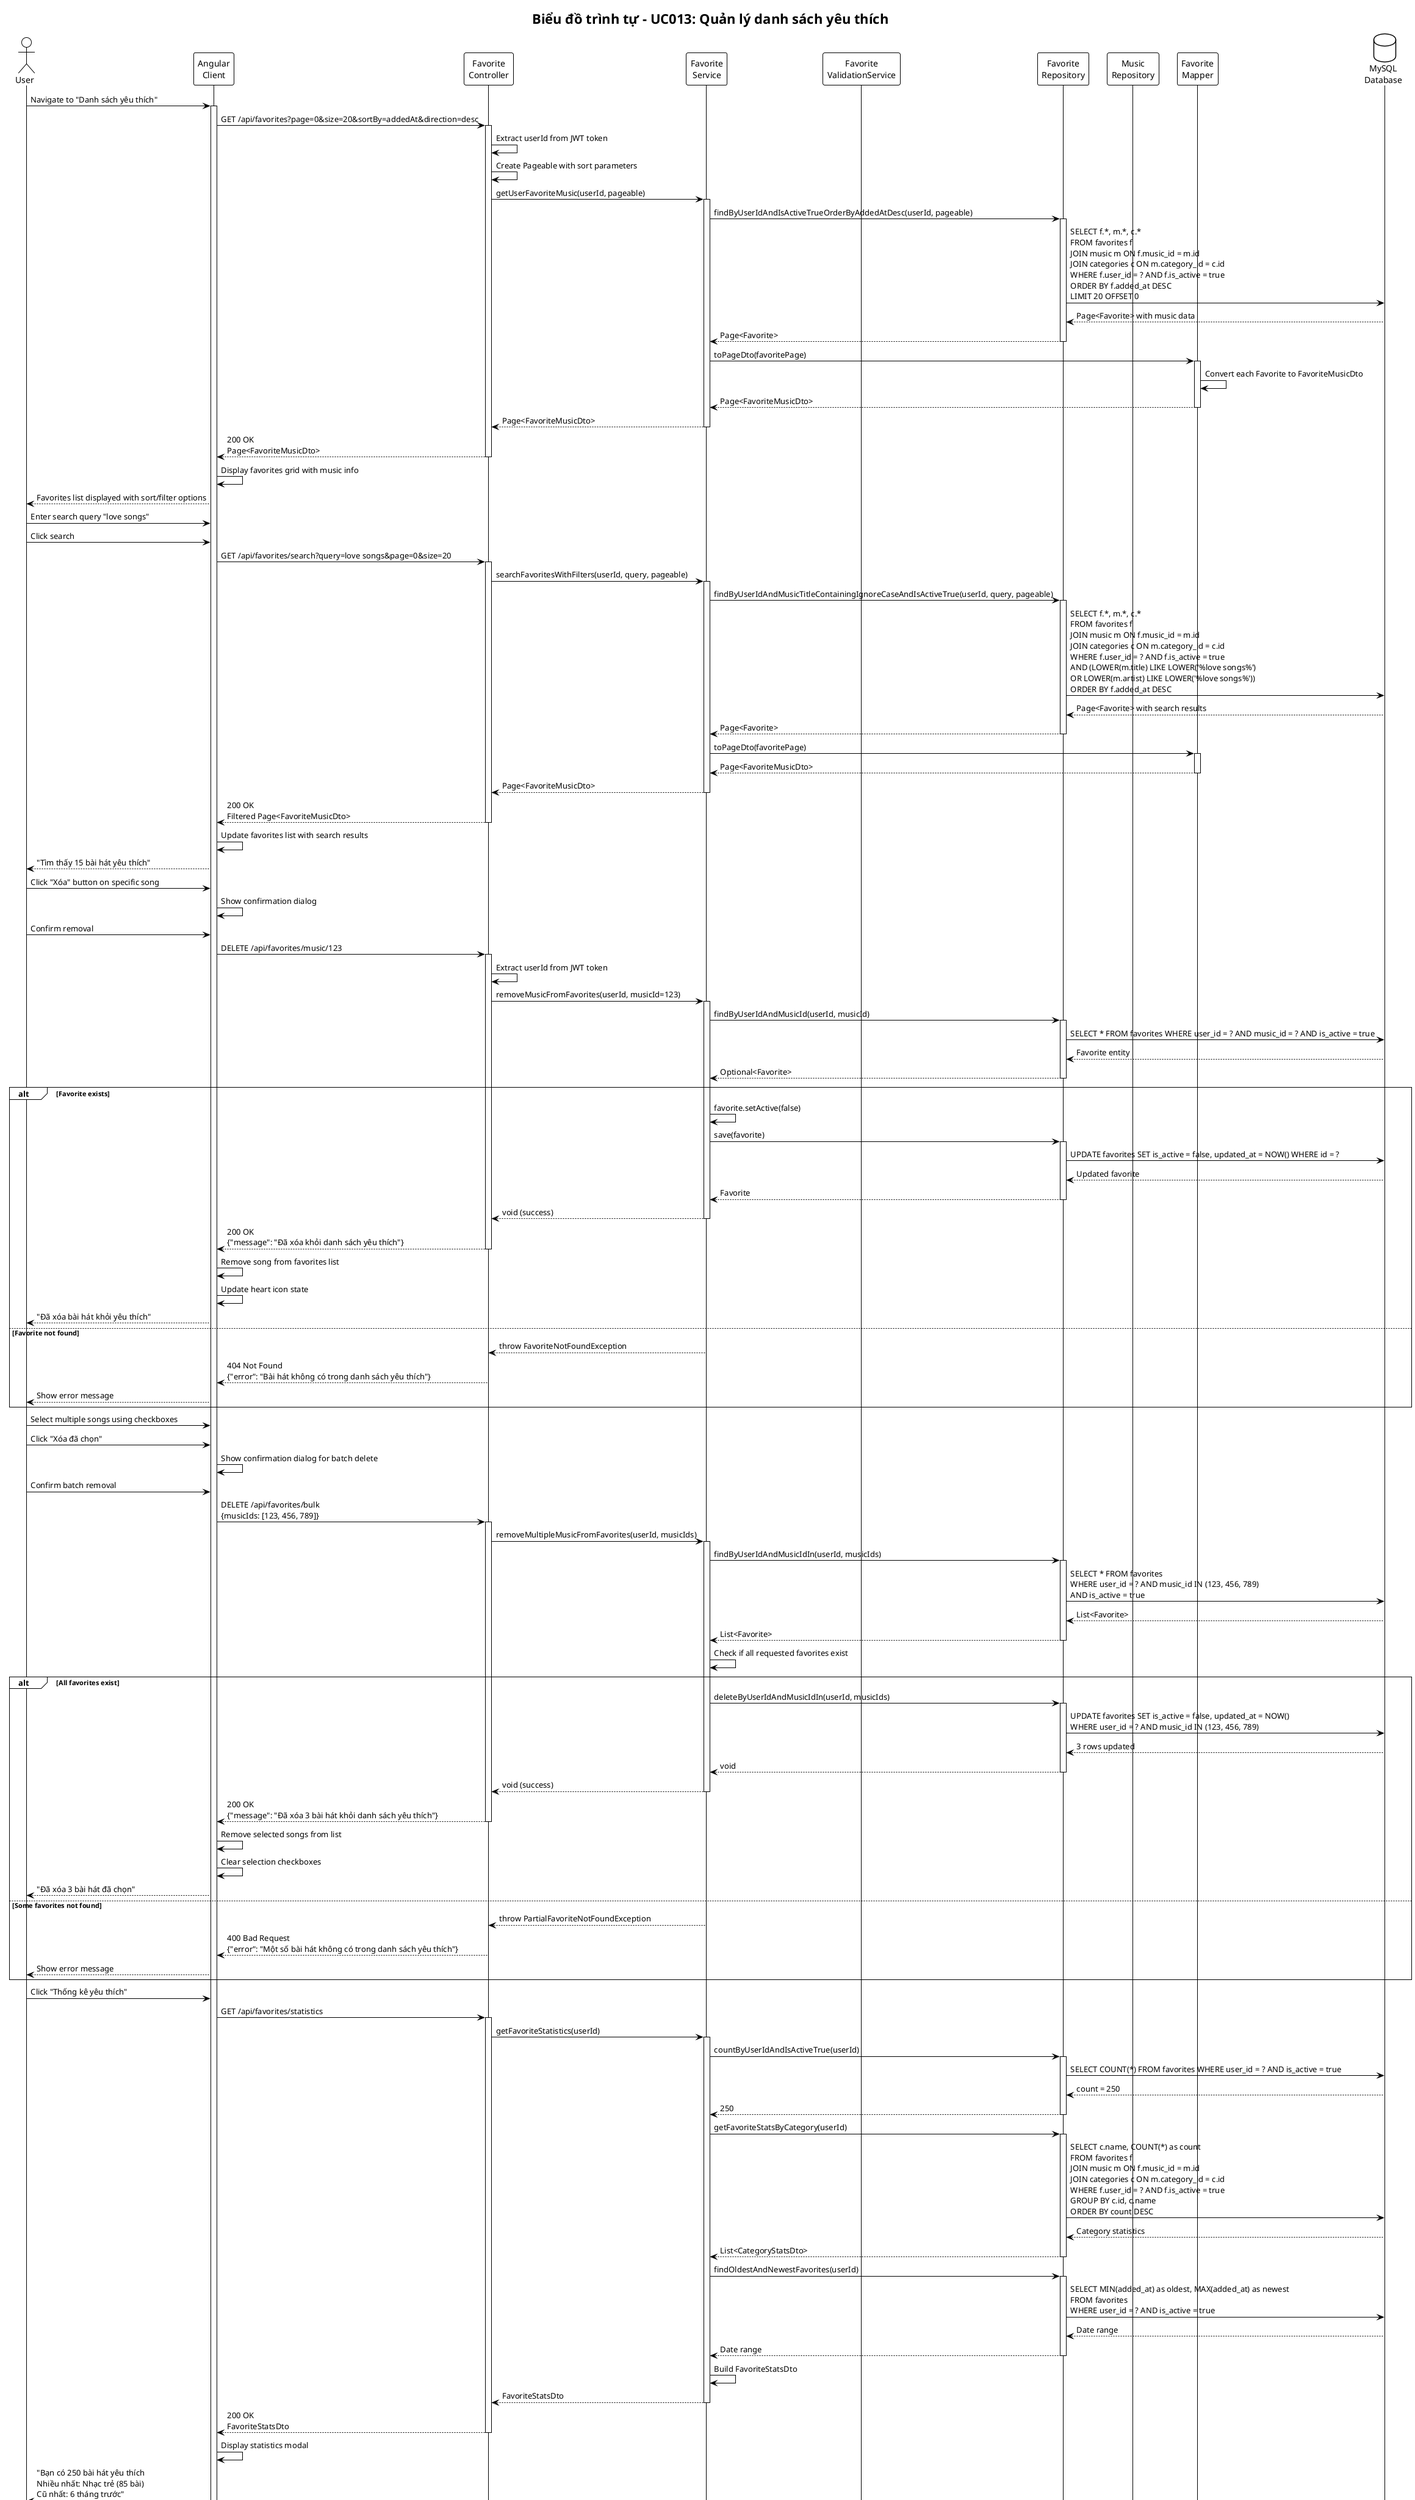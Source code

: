 @startuml UC013-Sequence-Diagram-Quan-Ly-Yeu-Thich
!theme plain

title Biểu đồ trình tự - UC013: Quản lý danh sách yêu thích

actor User
participant "Angular\nClient" as Client
participant "Favorite\nController" as Controller
participant "Favorite\nService" as Service
participant "Favorite\nValidationService" as ValidationService
participant "Favorite\nRepository" as FavRepo
participant "Music\nRepository" as MusicRepo
participant "Favorite\nMapper" as Mapper
database "MySQL\nDatabase" as DB

User -> Client: Navigate to "Danh sách yêu thích"
activate Client

' Load favorites list
Client -> Controller: GET /api/favorites?page=0&size=20&sortBy=addedAt&direction=desc
activate Controller

Controller -> Controller: Extract userId from JWT token
Controller -> Controller: Create Pageable with sort parameters

Controller -> Service: getUserFavoriteMusic(userId, pageable)
activate Service

Service -> FavRepo: findByUserIdAndIsActiveTrueOrderByAddedAtDesc(userId, pageable)
activate FavRepo
FavRepo -> DB: SELECT f.*, m.*, c.*\nFROM favorites f\nJOIN music m ON f.music_id = m.id\nJOIN categories c ON m.category_id = c.id\nWHERE f.user_id = ? AND f.is_active = true\nORDER BY f.added_at DESC\nLIMIT 20 OFFSET 0
DB --> FavRepo: Page<Favorite> with music data
FavRepo --> Service: Page<Favorite>
deactivate FavRepo

Service -> Mapper: toPageDto(favoritePage)
activate Mapper
Mapper -> Mapper: Convert each Favorite to FavoriteMusicDto
Mapper --> Service: Page<FavoriteMusicDto>
deactivate Mapper

Service --> Controller: Page<FavoriteMusicDto>
deactivate Service

Controller --> Client: 200 OK\nPage<FavoriteMusicDto>
deactivate Controller

Client -> Client: Display favorites grid with music info
Client --> User: Favorites list displayed with sort/filter options

' User wants to search in favorites
User -> Client: Enter search query "love songs"
User -> Client: Click search

Client -> Controller: GET /api/favorites/search?query=love songs&page=0&size=20
activate Controller

Controller -> Service: searchFavoritesWithFilters(userId, query, pageable)
activate Service

Service -> FavRepo: findByUserIdAndMusicTitleContainingIgnoreCaseAndIsActiveTrue(userId, query, pageable)
activate FavRepo
FavRepo -> DB: SELECT f.*, m.*, c.*\nFROM favorites f\nJOIN music m ON f.music_id = m.id\nJOIN categories c ON m.category_id = c.id\nWHERE f.user_id = ? AND f.is_active = true\nAND (LOWER(m.title) LIKE LOWER('%love songs%')\nOR LOWER(m.artist) LIKE LOWER('%love songs%'))\nORDER BY f.added_at DESC
DB --> FavRepo: Page<Favorite> with search results
FavRepo --> Service: Page<Favorite>
deactivate FavRepo

Service -> Mapper: toPageDto(favoritePage)
activate Mapper
Mapper --> Service: Page<FavoriteMusicDto>
deactivate Mapper

Service --> Controller: Page<FavoriteMusicDto>
deactivate Service

Controller --> Client: 200 OK\nFiltered Page<FavoriteMusicDto>
deactivate Controller

Client -> Client: Update favorites list with search results
Client --> User: "Tìm thấy 15 bài hát yêu thích"

' User wants to remove single favorite
User -> Client: Click "Xóa" button on specific song
Client -> Client: Show confirmation dialog
User -> Client: Confirm removal

Client -> Controller: DELETE /api/favorites/music/123
activate Controller

Controller -> Controller: Extract userId from JWT token

Controller -> Service: removeMusicFromFavorites(userId, musicId=123)
activate Service

' Validate music exists in favorites
Service -> FavRepo: findByUserIdAndMusicId(userId, musicId)
activate FavRepo
FavRepo -> DB: SELECT * FROM favorites WHERE user_id = ? AND music_id = ? AND is_active = true
DB --> FavRepo: Favorite entity
FavRepo --> Service: Optional<Favorite>
deactivate FavRepo

alt Favorite exists
    ' Soft delete the favorite
    Service -> Service: favorite.setActive(false)
    Service -> FavRepo: save(favorite)
    activate FavRepo
    FavRepo -> DB: UPDATE favorites SET is_active = false, updated_at = NOW() WHERE id = ?
    DB --> FavRepo: Updated favorite
    FavRepo --> Service: Favorite
    deactivate FavRepo

    Service --> Controller: void (success)
    deactivate Service

    Controller --> Client: 200 OK\n{"message": "Đã xóa khỏi danh sách yêu thích"}
    deactivate Controller

    Client -> Client: Remove song from favorites list
    Client -> Client: Update heart icon state
    Client --> User: "Đã xóa bài hát khỏi yêu thích"

else Favorite not found
    Service --> Controller: throw FavoriteNotFoundException
    Controller --> Client: 404 Not Found\n{"error": "Bài hát không có trong danh sách yêu thích"}
    Client --> User: Show error message
end

' User wants to remove multiple favorites
User -> Client: Select multiple songs using checkboxes
User -> Client: Click "Xóa đã chọn"
Client -> Client: Show confirmation dialog for batch delete

User -> Client: Confirm batch removal

Client -> Controller: DELETE /api/favorites/bulk\n{musicIds: [123, 456, 789]}
activate Controller

Controller -> Service: removeMultipleMusicFromFavorites(userId, musicIds)
activate Service

' Validate all music exist in favorites
Service -> FavRepo: findByUserIdAndMusicIdIn(userId, musicIds)
activate FavRepo
FavRepo -> DB: SELECT * FROM favorites\nWHERE user_id = ? AND music_id IN (123, 456, 789)\nAND is_active = true
DB --> FavRepo: List<Favorite>
FavRepo --> Service: List<Favorite>
deactivate FavRepo

Service -> Service: Check if all requested favorites exist
alt All favorites exist
    ' Batch soft delete
    Service -> FavRepo: deleteByUserIdAndMusicIdIn(userId, musicIds)
    activate FavRepo
    FavRepo -> DB: UPDATE favorites SET is_active = false, updated_at = NOW()\nWHERE user_id = ? AND music_id IN (123, 456, 789)
    DB --> FavRepo: 3 rows updated
    FavRepo --> Service: void
    deactivate FavRepo

    Service --> Controller: void (success)
    deactivate Service

    Controller --> Client: 200 OK\n{"message": "Đã xóa 3 bài hát khỏi danh sách yêu thích"}
    deactivate Controller

    Client -> Client: Remove selected songs from list
    Client -> Client: Clear selection checkboxes
    Client --> User: "Đã xóa 3 bài hát đã chọn"

else Some favorites not found
    Service --> Controller: throw PartialFavoriteNotFoundException
    Controller --> Client: 400 Bad Request\n{"error": "Một số bài hát không có trong danh sách yêu thích"}
    Client --> User: Show error message
end

' User requests favorites statistics
User -> Client: Click "Thống kê yêu thích"

Client -> Controller: GET /api/favorites/statistics
activate Controller

Controller -> Service: getFavoriteStatistics(userId)
activate Service

' Get total favorites count
Service -> FavRepo: countByUserIdAndIsActiveTrue(userId)
activate FavRepo
FavRepo -> DB: SELECT COUNT(*) FROM favorites WHERE user_id = ? AND is_active = true
DB --> FavRepo: count = 250
FavRepo --> Service: 250
deactivate FavRepo

' Get favorites by category stats
Service -> FavRepo: getFavoriteStatsByCategory(userId)
activate FavRepo
FavRepo -> DB: SELECT c.name, COUNT(*) as count\nFROM favorites f\nJOIN music m ON f.music_id = m.id\nJOIN categories c ON m.category_id = c.id\nWHERE f.user_id = ? AND f.is_active = true\nGROUP BY c.id, c.name\nORDER BY count DESC
DB --> FavRepo: Category statistics
FavRepo --> Service: List<CategoryStatsDto>
deactivate FavRepo

' Get oldest and newest favorites
Service -> FavRepo: findOldestAndNewestFavorites(userId)
activate FavRepo
FavRepo -> DB: SELECT MIN(added_at) as oldest, MAX(added_at) as newest\nFROM favorites\nWHERE user_id = ? AND is_active = true
DB --> FavRepo: Date range
FavRepo --> Service: Date range
deactivate FavRepo

Service -> Service: Build FavoriteStatsDto
Service --> Controller: FavoriteStatsDto
deactivate Service

Controller --> Client: 200 OK\nFavoriteStatsDto
deactivate Controller

Client -> Client: Display statistics modal
Client --> User: "Bạn có 250 bài hát yêu thích\nNhiều nhất: Nhạc trẻ (85 bài)\nCũ nhất: 6 tháng trước"

deactivate Client

@enduml
